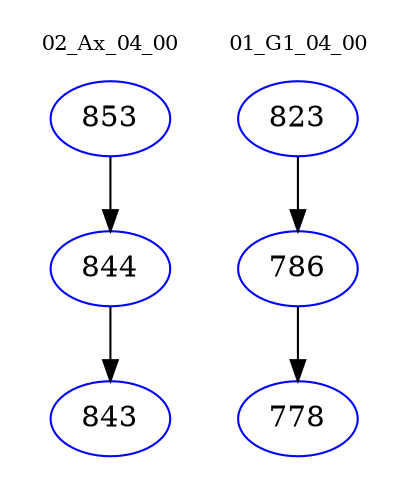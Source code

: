 digraph{
subgraph cluster_0 {
color = white
label = "02_Ax_04_00";
fontsize=10;
T0_853 [label="853", color="blue"]
T0_853 -> T0_844 [color="black"]
T0_844 [label="844", color="blue"]
T0_844 -> T0_843 [color="black"]
T0_843 [label="843", color="blue"]
}
subgraph cluster_1 {
color = white
label = "01_G1_04_00";
fontsize=10;
T1_823 [label="823", color="blue"]
T1_823 -> T1_786 [color="black"]
T1_786 [label="786", color="blue"]
T1_786 -> T1_778 [color="black"]
T1_778 [label="778", color="blue"]
}
}
